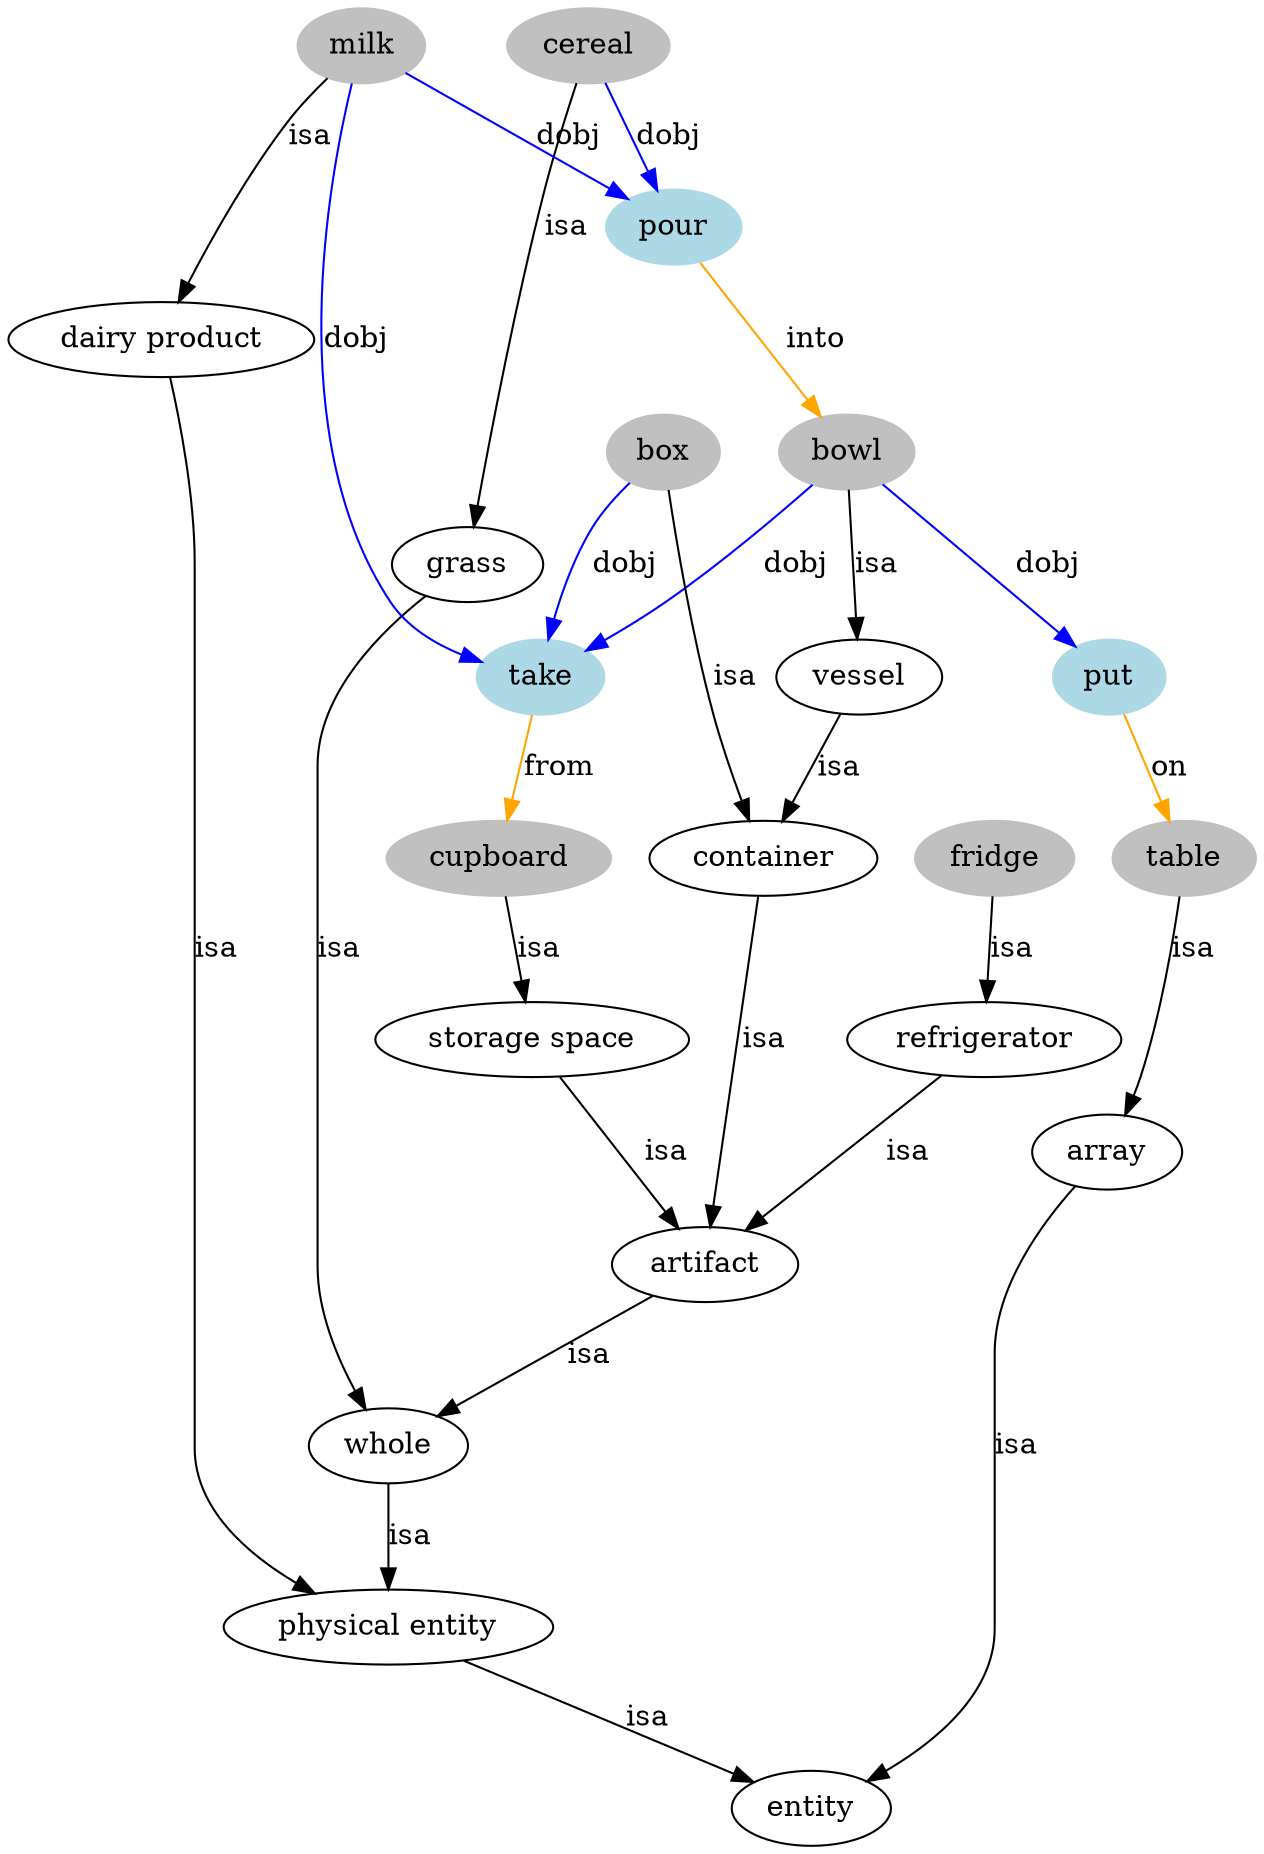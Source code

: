 strict digraph  {
bowl [color=grey, style=filled];
vessel;
container;
artifact;
whole;
"physical entity";
entity;
cupboard [color=grey, style=filled];
"storage space";
table [color=grey, style=filled];
array;
cereal [color=grey, style=filled];
grass;
box [color=grey, style=filled];
milk [color=grey, style=filled];
"dairy product";
fridge [color=grey, style=filled];
refrigerator;
take [color=lightblue, style=filled];
put [color=lightblue, style=filled];
pour [color=lightblue, style=filled];
bowl -> vessel  [label=isa];
bowl -> take  [color=blue, label=dobj];
bowl -> put  [color=blue, label=dobj];
vessel -> container  [label=isa];
container -> artifact  [label=isa];
artifact -> whole  [label=isa];
whole -> "physical entity"  [label=isa];
"physical entity" -> entity  [label=isa];
cupboard -> "storage space"  [label=isa];
"storage space" -> artifact  [label=isa];
table -> array  [label=isa];
array -> entity  [label=isa];
cereal -> grass  [label=isa];
cereal -> pour  [color=blue, label=dobj];
grass -> whole  [label=isa];
box -> container  [label=isa];
box -> take  [color=blue, label=dobj];
milk -> "dairy product"  [label=isa];
milk -> take  [color=blue, label=dobj];
milk -> pour  [color=blue, label=dobj];
"dairy product" -> "physical entity"  [label=isa];
fridge -> refrigerator  [label=isa];
refrigerator -> artifact  [label=isa];
take -> cupboard  [color=orange, label=from];
put -> table  [color=orange, label=on];
pour -> bowl  [color=orange, label=into];
}
